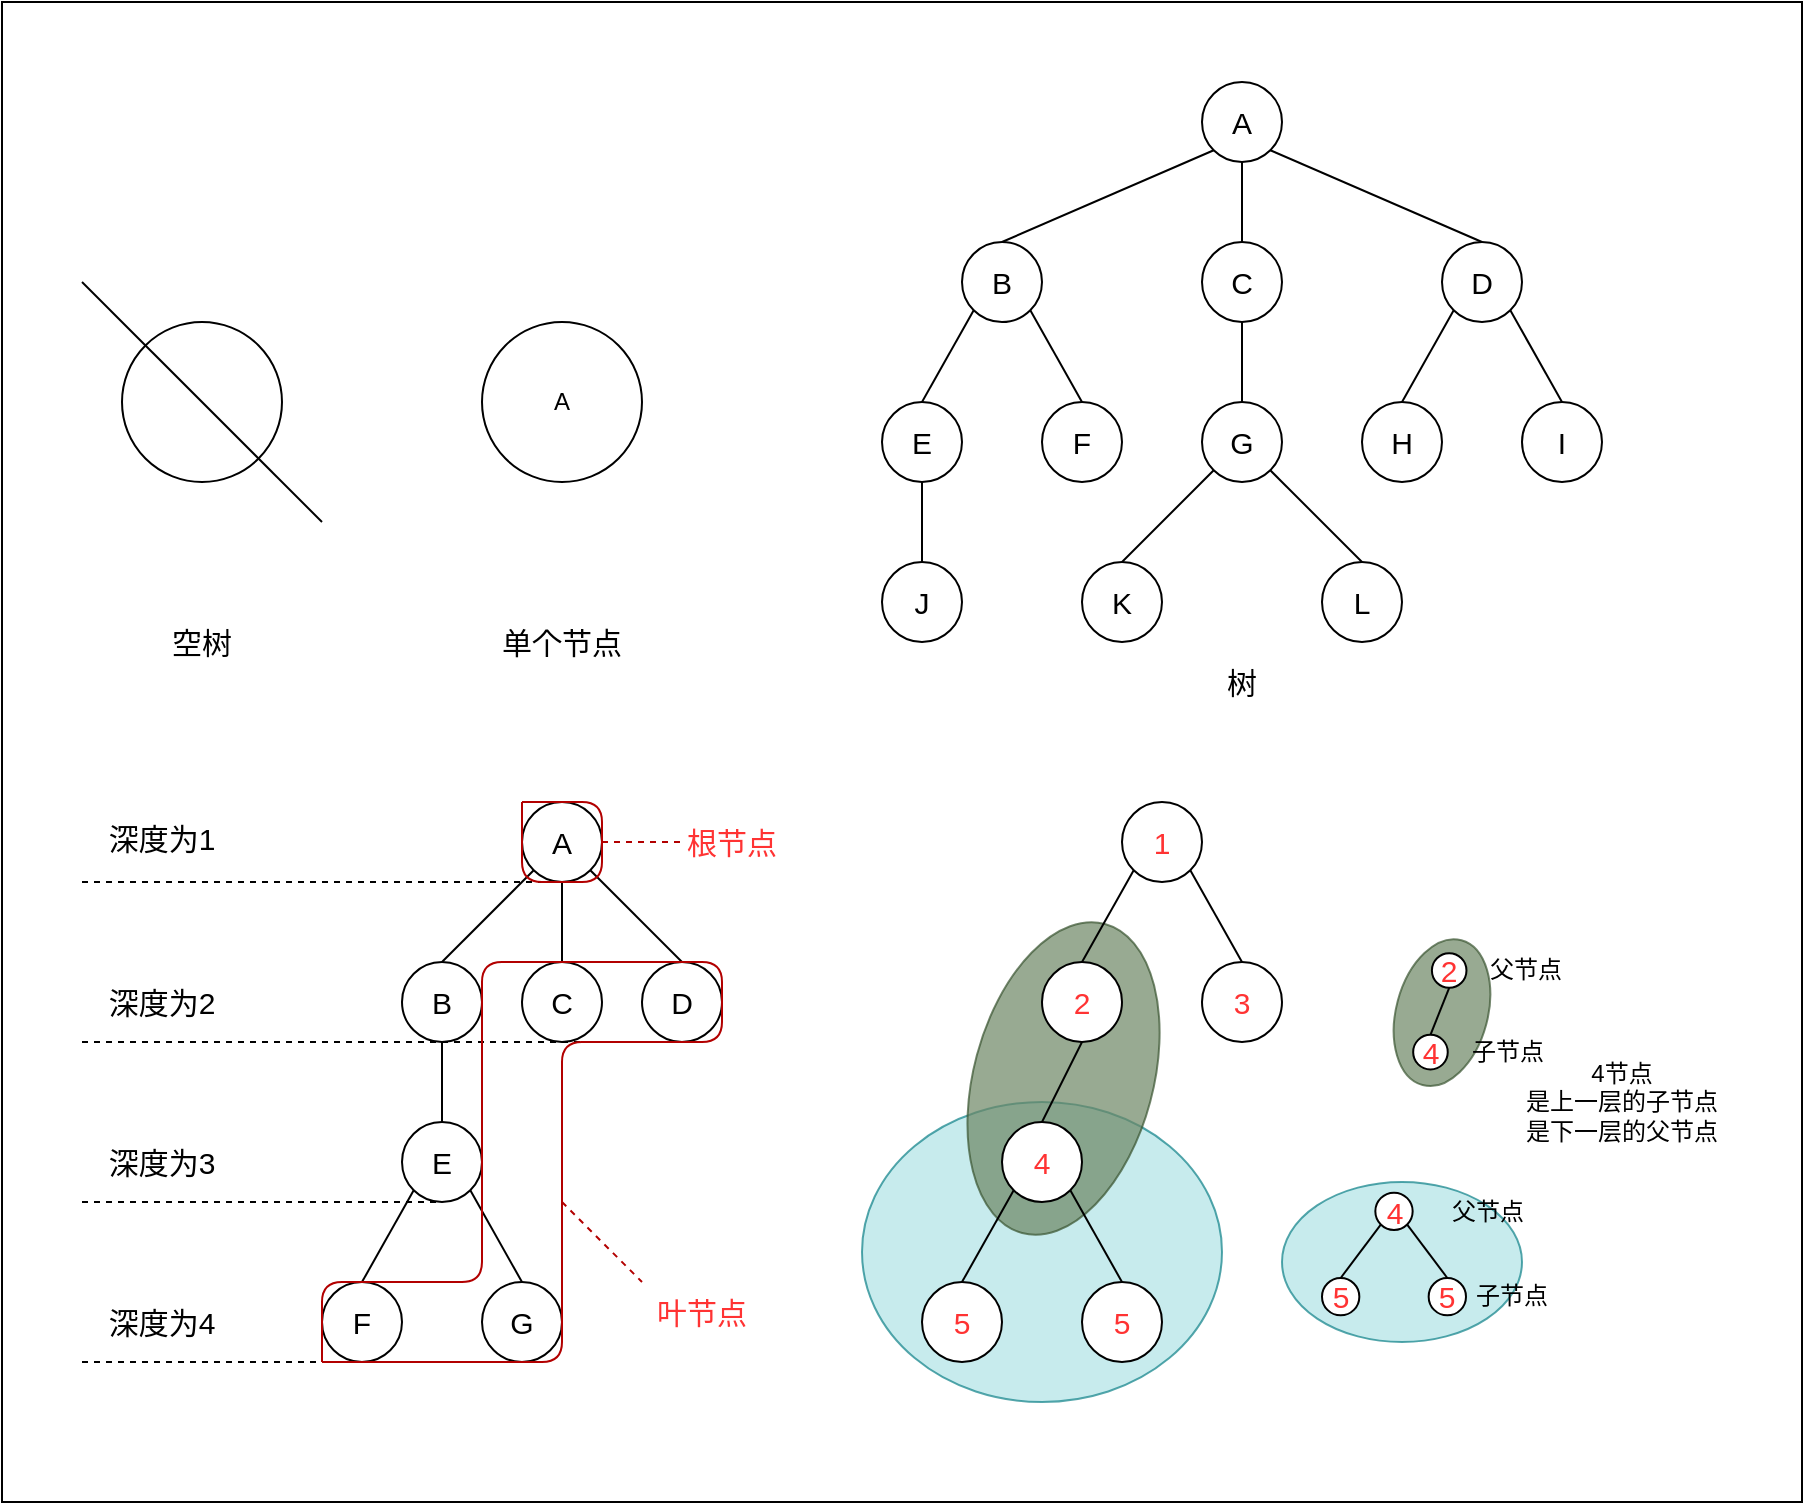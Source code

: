 <mxfile>
    <diagram id="ISzEL4dl3lE7deFC1Ko6" name="第 1 页">
        <mxGraphModel dx="806" dy="2473" grid="1" gridSize="10" guides="1" tooltips="1" connect="1" arrows="1" fold="1" page="1" pageScale="1" pageWidth="1169" pageHeight="827" math="0" shadow="0">
            <root>
                <mxCell id="0"/>
                <mxCell id="1" parent="0"/>
                <mxCell id="157" value="" style="rounded=0;whiteSpace=wrap;html=1;fillStyle=auto;fontSize=10;" parent="1" vertex="1">
                    <mxGeometry y="-840" width="900" height="750" as="geometry"/>
                </mxCell>
                <mxCell id="133" value="" style="ellipse;whiteSpace=wrap;html=1;fillStyle=auto;fontSize=15;fillColor=#b0e3e6;strokeColor=#0e8088;opacity=70;" parent="1" vertex="1">
                    <mxGeometry x="430" y="-290" width="180" height="150" as="geometry"/>
                </mxCell>
                <mxCell id="132" value="" style="ellipse;whiteSpace=wrap;html=1;fillStyle=auto;fontSize=15;fontColor=#ffffff;fillColor=#6d8764;strokeColor=#3A5431;rotation=-75;gradientColor=none;opacity=70;" parent="1" vertex="1">
                    <mxGeometry x="450.77" y="-346.64" width="160" height="89.75" as="geometry"/>
                </mxCell>
                <mxCell id="42" value="" style="ellipse" parent="1" vertex="1">
                    <mxGeometry x="60" y="-680" width="80" height="80" as="geometry"/>
                </mxCell>
                <mxCell id="43" value="" style="endArrow=none;html=1;" parent="1" edge="1">
                    <mxGeometry width="50" height="50" relative="1" as="geometry">
                        <mxPoint x="160" y="-580" as="sourcePoint"/>
                        <mxPoint x="40" y="-700" as="targetPoint"/>
                    </mxGeometry>
                </mxCell>
                <mxCell id="44" value="&lt;font style=&quot;font-size: 15px;&quot;&gt;空树&lt;/font&gt;" style="text;html=1;strokeColor=none;fillColor=none;align=center;verticalAlign=middle;whiteSpace=wrap;rounded=0;" parent="1" vertex="1">
                    <mxGeometry x="60" y="-540" width="80" height="40" as="geometry"/>
                </mxCell>
                <mxCell id="45" value="A" style="ellipse;whiteSpace=wrap;html=1;aspect=fixed;" parent="1" vertex="1">
                    <mxGeometry x="240" y="-680" width="80" height="80" as="geometry"/>
                </mxCell>
                <mxCell id="46" value="&lt;font style=&quot;font-size: 15px;&quot;&gt;单个节点&lt;/font&gt;" style="text;html=1;strokeColor=none;fillColor=none;align=center;verticalAlign=middle;whiteSpace=wrap;rounded=0;" parent="1" vertex="1">
                    <mxGeometry x="240" y="-540" width="80" height="40" as="geometry"/>
                </mxCell>
                <mxCell id="47" value="A" style="ellipse;whiteSpace=wrap;html=1;aspect=fixed;fontSize=15;" parent="1" vertex="1">
                    <mxGeometry x="600" y="-800" width="40" height="40" as="geometry"/>
                </mxCell>
                <mxCell id="48" value="B" style="ellipse;whiteSpace=wrap;html=1;aspect=fixed;fontSize=15;" parent="1" vertex="1">
                    <mxGeometry x="480" y="-720" width="40" height="40" as="geometry"/>
                </mxCell>
                <mxCell id="49" value="C" style="ellipse;whiteSpace=wrap;html=1;aspect=fixed;fontSize=15;" parent="1" vertex="1">
                    <mxGeometry x="600" y="-720" width="40" height="40" as="geometry"/>
                </mxCell>
                <mxCell id="50" value="D" style="ellipse;whiteSpace=wrap;html=1;aspect=fixed;fontSize=15;" parent="1" vertex="1">
                    <mxGeometry x="720" y="-720" width="40" height="40" as="geometry"/>
                </mxCell>
                <mxCell id="52" value="H" style="ellipse;whiteSpace=wrap;html=1;aspect=fixed;fontSize=15;" parent="1" vertex="1">
                    <mxGeometry x="680" y="-640" width="40" height="40" as="geometry"/>
                </mxCell>
                <mxCell id="53" value="I" style="ellipse;whiteSpace=wrap;html=1;aspect=fixed;fontSize=15;" parent="1" vertex="1">
                    <mxGeometry x="760" y="-640" width="40" height="40" as="geometry"/>
                </mxCell>
                <mxCell id="54" value="E" style="ellipse;whiteSpace=wrap;html=1;aspect=fixed;fontSize=15;" parent="1" vertex="1">
                    <mxGeometry x="440" y="-640" width="40" height="40" as="geometry"/>
                </mxCell>
                <mxCell id="55" value="F" style="ellipse;whiteSpace=wrap;html=1;aspect=fixed;fontSize=15;" parent="1" vertex="1">
                    <mxGeometry x="520" y="-640" width="40" height="40" as="geometry"/>
                </mxCell>
                <mxCell id="56" value="J" style="ellipse;whiteSpace=wrap;html=1;aspect=fixed;fontSize=15;" parent="1" vertex="1">
                    <mxGeometry x="440" y="-560" width="40" height="40" as="geometry"/>
                </mxCell>
                <mxCell id="57" value="" style="endArrow=none;html=1;fontSize=15;exitX=0.5;exitY=0;exitDx=0;exitDy=0;entryX=0;entryY=1;entryDx=0;entryDy=0;" parent="1" source="48" target="47" edge="1">
                    <mxGeometry width="50" height="50" relative="1" as="geometry">
                        <mxPoint x="550" y="-720" as="sourcePoint"/>
                        <mxPoint x="600" y="-770" as="targetPoint"/>
                    </mxGeometry>
                </mxCell>
                <mxCell id="58" value="" style="endArrow=none;html=1;fontSize=15;entryX=0.5;entryY=1;entryDx=0;entryDy=0;exitX=0.5;exitY=0;exitDx=0;exitDy=0;" parent="1" source="49" target="47" edge="1">
                    <mxGeometry width="50" height="50" relative="1" as="geometry">
                        <mxPoint x="590" y="-690" as="sourcePoint"/>
                        <mxPoint x="640" y="-740" as="targetPoint"/>
                    </mxGeometry>
                </mxCell>
                <mxCell id="59" value="" style="endArrow=none;html=1;fontSize=15;exitX=1;exitY=1;exitDx=0;exitDy=0;entryX=0.5;entryY=0;entryDx=0;entryDy=0;" parent="1" source="47" target="50" edge="1">
                    <mxGeometry width="50" height="50" relative="1" as="geometry">
                        <mxPoint x="770" y="-720" as="sourcePoint"/>
                        <mxPoint x="820" y="-770" as="targetPoint"/>
                    </mxGeometry>
                </mxCell>
                <mxCell id="60" value="" style="endArrow=none;html=1;fontSize=15;entryX=0;entryY=1;entryDx=0;entryDy=0;exitX=0.5;exitY=0;exitDx=0;exitDy=0;" parent="1" source="52" target="50" edge="1">
                    <mxGeometry width="50" height="50" relative="1" as="geometry">
                        <mxPoint x="650" y="-500" as="sourcePoint"/>
                        <mxPoint x="700" y="-550" as="targetPoint"/>
                    </mxGeometry>
                </mxCell>
                <mxCell id="61" value="" style="endArrow=none;html=1;fontSize=15;exitX=1;exitY=1;exitDx=0;exitDy=0;entryX=0.5;entryY=0;entryDx=0;entryDy=0;" parent="1" source="50" target="53" edge="1">
                    <mxGeometry width="50" height="50" relative="1" as="geometry">
                        <mxPoint x="900" y="-660" as="sourcePoint"/>
                        <mxPoint x="950" y="-710" as="targetPoint"/>
                    </mxGeometry>
                </mxCell>
                <mxCell id="63" value="" style="endArrow=none;html=1;fontSize=15;entryX=0;entryY=1;entryDx=0;entryDy=0;exitX=0.5;exitY=0;exitDx=0;exitDy=0;" parent="1" source="54" target="48" edge="1">
                    <mxGeometry width="50" height="50" relative="1" as="geometry">
                        <mxPoint x="450" y="-610" as="sourcePoint"/>
                        <mxPoint x="500" y="-660" as="targetPoint"/>
                    </mxGeometry>
                </mxCell>
                <mxCell id="64" value="" style="endArrow=none;html=1;fontSize=15;entryX=1;entryY=1;entryDx=0;entryDy=0;exitX=0.5;exitY=0;exitDx=0;exitDy=0;" parent="1" source="55" target="48" edge="1">
                    <mxGeometry width="50" height="50" relative="1" as="geometry">
                        <mxPoint x="590" y="-480" as="sourcePoint"/>
                        <mxPoint x="560" y="-680" as="targetPoint"/>
                    </mxGeometry>
                </mxCell>
                <mxCell id="65" value="" style="endArrow=none;html=1;fontSize=15;entryX=0.5;entryY=1;entryDx=0;entryDy=0;exitX=0.5;exitY=0;exitDx=0;exitDy=0;" parent="1" source="56" target="54" edge="1">
                    <mxGeometry width="50" height="50" relative="1" as="geometry">
                        <mxPoint x="540" y="-510" as="sourcePoint"/>
                        <mxPoint x="590" y="-560" as="targetPoint"/>
                    </mxGeometry>
                </mxCell>
                <mxCell id="66" value="K" style="ellipse;whiteSpace=wrap;html=1;aspect=fixed;fontSize=15;" parent="1" vertex="1">
                    <mxGeometry x="540" y="-560" width="40" height="40" as="geometry"/>
                </mxCell>
                <mxCell id="67" value="L" style="ellipse;whiteSpace=wrap;html=1;aspect=fixed;fontSize=15;" parent="1" vertex="1">
                    <mxGeometry x="660" y="-560" width="40" height="40" as="geometry"/>
                </mxCell>
                <mxCell id="68" value="" style="endArrow=none;html=1;fontSize=15;entryX=0;entryY=1;entryDx=0;entryDy=0;exitX=0.5;exitY=0;exitDx=0;exitDy=0;" parent="1" source="66" target="70" edge="1">
                    <mxGeometry width="50" height="50" relative="1" as="geometry">
                        <mxPoint x="560" y="-484.14" as="sourcePoint"/>
                        <mxPoint x="605.858" y="-599.998" as="targetPoint"/>
                    </mxGeometry>
                </mxCell>
                <mxCell id="69" value="" style="endArrow=none;html=1;fontSize=15;entryX=1;entryY=1;entryDx=0;entryDy=0;exitX=0.5;exitY=0;exitDx=0;exitDy=0;" parent="1" source="67" target="70" edge="1">
                    <mxGeometry width="50" height="50" relative="1" as="geometry">
                        <mxPoint x="660" y="-444.14" as="sourcePoint"/>
                        <mxPoint x="634.142" y="-599.998" as="targetPoint"/>
                    </mxGeometry>
                </mxCell>
                <mxCell id="70" value="G" style="ellipse;whiteSpace=wrap;html=1;aspect=fixed;fontSize=15;" parent="1" vertex="1">
                    <mxGeometry x="600" y="-640" width="40" height="40" as="geometry"/>
                </mxCell>
                <mxCell id="71" value="" style="endArrow=none;html=1;fontSize=15;entryX=0.5;entryY=1;entryDx=0;entryDy=0;exitX=0.5;exitY=0;exitDx=0;exitDy=0;" parent="1" source="70" target="49" edge="1">
                    <mxGeometry width="50" height="50" relative="1" as="geometry">
                        <mxPoint x="560" y="-620" as="sourcePoint"/>
                        <mxPoint x="610" y="-670" as="targetPoint"/>
                    </mxGeometry>
                </mxCell>
                <mxCell id="73" value="树" style="text;html=1;strokeColor=none;fillColor=none;align=center;verticalAlign=middle;whiteSpace=wrap;rounded=0;fontSize=15;" parent="1" vertex="1">
                    <mxGeometry x="580" y="-520" width="80" height="40" as="geometry"/>
                </mxCell>
                <mxCell id="74" value="A" style="ellipse;whiteSpace=wrap;html=1;aspect=fixed;fontSize=15;" parent="1" vertex="1">
                    <mxGeometry x="260" y="-440" width="40" height="40" as="geometry"/>
                </mxCell>
                <mxCell id="75" value="C" style="ellipse;whiteSpace=wrap;html=1;aspect=fixed;fontSize=15;" parent="1" vertex="1">
                    <mxGeometry x="260" y="-360" width="40" height="40" as="geometry"/>
                </mxCell>
                <mxCell id="76" value="D" style="ellipse;whiteSpace=wrap;html=1;aspect=fixed;fontSize=15;" parent="1" vertex="1">
                    <mxGeometry x="320" y="-360" width="40" height="40" as="geometry"/>
                </mxCell>
                <mxCell id="77" value="B" style="ellipse;whiteSpace=wrap;html=1;aspect=fixed;fontSize=15;" parent="1" vertex="1">
                    <mxGeometry x="200" y="-360" width="40" height="40" as="geometry"/>
                </mxCell>
                <mxCell id="78" value="" style="endArrow=none;html=1;fontSize=15;entryX=0.5;entryY=1;entryDx=0;entryDy=0;exitX=0.5;exitY=0;exitDx=0;exitDy=0;" parent="1" source="75" target="74" edge="1">
                    <mxGeometry width="50" height="50" relative="1" as="geometry">
                        <mxPoint x="160" y="-330" as="sourcePoint"/>
                        <mxPoint x="210" y="-380" as="targetPoint"/>
                    </mxGeometry>
                </mxCell>
                <mxCell id="79" value="" style="endArrow=none;html=1;fontSize=15;entryX=1;entryY=1;entryDx=0;entryDy=0;exitX=0.5;exitY=0;exitDx=0;exitDy=0;" parent="1" source="76" target="74" edge="1">
                    <mxGeometry width="50" height="50" relative="1" as="geometry">
                        <mxPoint x="290" y="-240" as="sourcePoint"/>
                        <mxPoint x="320" y="-400" as="targetPoint"/>
                    </mxGeometry>
                </mxCell>
                <mxCell id="80" value="" style="endArrow=none;html=1;fontSize=15;entryX=0;entryY=1;entryDx=0;entryDy=0;exitX=0.5;exitY=0;exitDx=0;exitDy=0;" parent="1" source="77" target="74" edge="1">
                    <mxGeometry width="50" height="50" relative="1" as="geometry">
                        <mxPoint x="170" y="-350" as="sourcePoint"/>
                        <mxPoint x="220" y="-400" as="targetPoint"/>
                    </mxGeometry>
                </mxCell>
                <mxCell id="81" value="E" style="ellipse;whiteSpace=wrap;html=1;aspect=fixed;fontSize=15;" parent="1" vertex="1">
                    <mxGeometry x="200" y="-280" width="40" height="40" as="geometry"/>
                </mxCell>
                <mxCell id="82" value="" style="endArrow=none;html=1;fontSize=15;entryX=0.5;entryY=1;entryDx=0;entryDy=0;" parent="1" source="81" target="77" edge="1">
                    <mxGeometry width="50" height="50" relative="1" as="geometry">
                        <mxPoint x="120" y="-210" as="sourcePoint"/>
                        <mxPoint x="170" y="-260" as="targetPoint"/>
                    </mxGeometry>
                </mxCell>
                <mxCell id="83" value="F" style="ellipse;whiteSpace=wrap;html=1;aspect=fixed;fontSize=15;" parent="1" vertex="1">
                    <mxGeometry x="160" y="-200" width="40" height="40" as="geometry"/>
                </mxCell>
                <mxCell id="84" value="G" style="ellipse;whiteSpace=wrap;html=1;aspect=fixed;fontSize=15;" parent="1" vertex="1">
                    <mxGeometry x="240" y="-200" width="40" height="40" as="geometry"/>
                </mxCell>
                <mxCell id="85" value="" style="endArrow=none;html=1;fontSize=15;entryX=0;entryY=1;entryDx=0;entryDy=0;exitX=0.5;exitY=0;exitDx=0;exitDy=0;" parent="1" source="83" target="81" edge="1">
                    <mxGeometry width="50" height="50" relative="1" as="geometry">
                        <mxPoint x="120" y="-180" as="sourcePoint"/>
                        <mxPoint x="170" y="-230" as="targetPoint"/>
                    </mxGeometry>
                </mxCell>
                <mxCell id="86" value="" style="endArrow=none;html=1;fontSize=15;entryX=1;entryY=1;entryDx=0;entryDy=0;exitX=0.5;exitY=0;exitDx=0;exitDy=0;" parent="1" source="84" target="81" edge="1">
                    <mxGeometry width="50" height="50" relative="1" as="geometry">
                        <mxPoint x="270" y="-160" as="sourcePoint"/>
                        <mxPoint x="320" y="-210" as="targetPoint"/>
                    </mxGeometry>
                </mxCell>
                <mxCell id="88" value="深度为1" style="text;html=1;strokeColor=none;fillColor=none;align=center;verticalAlign=middle;whiteSpace=wrap;rounded=0;fontSize=15;" parent="1" vertex="1">
                    <mxGeometry x="40" y="-440" width="80" height="35" as="geometry"/>
                </mxCell>
                <mxCell id="89" value="深度为2" style="text;html=1;strokeColor=none;fillColor=none;align=center;verticalAlign=middle;whiteSpace=wrap;rounded=0;fontSize=15;" parent="1" vertex="1">
                    <mxGeometry x="40" y="-360" width="80" height="40" as="geometry"/>
                </mxCell>
                <mxCell id="91" value="深度为3" style="text;html=1;strokeColor=none;fillColor=none;align=center;verticalAlign=middle;whiteSpace=wrap;rounded=0;fontSize=15;" parent="1" vertex="1">
                    <mxGeometry x="40" y="-280" width="80" height="40" as="geometry"/>
                </mxCell>
                <mxCell id="92" value="深度为4" style="text;html=1;strokeColor=none;fillColor=none;align=center;verticalAlign=middle;whiteSpace=wrap;rounded=0;fontSize=15;" parent="1" vertex="1">
                    <mxGeometry x="40" y="-200" width="80" height="40" as="geometry"/>
                </mxCell>
                <mxCell id="97" value="" style="endArrow=none;dashed=1;html=1;fontSize=15;entryX=0.5;entryY=1;entryDx=0;entryDy=0;" parent="1" target="74" edge="1">
                    <mxGeometry width="50" height="50" relative="1" as="geometry">
                        <mxPoint x="40" y="-400" as="sourcePoint"/>
                        <mxPoint x="90" y="-450" as="targetPoint"/>
                    </mxGeometry>
                </mxCell>
                <mxCell id="98" value="" style="endArrow=none;dashed=1;html=1;fontSize=15;entryX=0.5;entryY=1;entryDx=0;entryDy=0;" parent="1" target="76" edge="1">
                    <mxGeometry width="50" height="50" relative="1" as="geometry">
                        <mxPoint x="40" y="-320" as="sourcePoint"/>
                        <mxPoint x="90" y="-370" as="targetPoint"/>
                    </mxGeometry>
                </mxCell>
                <mxCell id="99" value="" style="endArrow=none;dashed=1;html=1;fontSize=15;entryX=0.5;entryY=1;entryDx=0;entryDy=0;" parent="1" target="81" edge="1">
                    <mxGeometry width="50" height="50" relative="1" as="geometry">
                        <mxPoint x="40" y="-240" as="sourcePoint"/>
                        <mxPoint x="90" y="-290" as="targetPoint"/>
                    </mxGeometry>
                </mxCell>
                <mxCell id="100" value="" style="endArrow=none;dashed=1;html=1;fontSize=15;entryX=0.5;entryY=1;entryDx=0;entryDy=0;exitX=0;exitY=1;exitDx=0;exitDy=0;" parent="1" source="92" target="84" edge="1">
                    <mxGeometry width="50" height="50" relative="1" as="geometry">
                        <mxPoint x="40" y="-150" as="sourcePoint"/>
                        <mxPoint x="90" y="-200" as="targetPoint"/>
                    </mxGeometry>
                </mxCell>
                <mxCell id="109" value="" style="endArrow=none;html=1;fontSize=15;fillColor=#e51400;strokeColor=#B20000;" parent="1" edge="1">
                    <mxGeometry width="50" height="50" relative="1" as="geometry">
                        <mxPoint x="160" y="-160" as="sourcePoint"/>
                        <mxPoint x="160" y="-160" as="targetPoint"/>
                        <Array as="points">
                            <mxPoint x="280" y="-160"/>
                            <mxPoint x="280" y="-240"/>
                            <mxPoint x="280" y="-280"/>
                            <mxPoint x="280" y="-320"/>
                            <mxPoint x="360" y="-320"/>
                            <mxPoint x="360" y="-360"/>
                            <mxPoint x="300" y="-360"/>
                            <mxPoint x="240" y="-360"/>
                            <mxPoint x="240" y="-300"/>
                            <mxPoint x="240" y="-200"/>
                            <mxPoint x="160" y="-200"/>
                        </Array>
                    </mxGeometry>
                </mxCell>
                <mxCell id="112" value="&lt;font color=&quot;#ff3333&quot;&gt;叶节点&lt;/font&gt;" style="text;html=1;strokeColor=none;fillColor=none;align=center;verticalAlign=middle;whiteSpace=wrap;rounded=0;fontSize=15;" parent="1" vertex="1">
                    <mxGeometry x="320" y="-200" width="60" height="30" as="geometry"/>
                </mxCell>
                <mxCell id="115" value="" style="endArrow=none;dashed=1;html=1;fontSize=15;fontColor=#FF3333;entryX=0;entryY=0;entryDx=0;entryDy=0;fillColor=#e51400;strokeColor=#B20000;" parent="1" target="112" edge="1">
                    <mxGeometry width="50" height="50" relative="1" as="geometry">
                        <mxPoint x="280" y="-240" as="sourcePoint"/>
                        <mxPoint x="330" y="-290" as="targetPoint"/>
                    </mxGeometry>
                </mxCell>
                <mxCell id="116" value="" style="endArrow=none;html=1;fontSize=15;fontColor=#FF3333;fillColor=#e51400;strokeColor=#B20000;" parent="1" edge="1">
                    <mxGeometry width="50" height="50" relative="1" as="geometry">
                        <mxPoint x="260" y="-440" as="sourcePoint"/>
                        <mxPoint x="260" y="-440" as="targetPoint"/>
                        <Array as="points">
                            <mxPoint x="300" y="-440"/>
                            <mxPoint x="300" y="-400"/>
                            <mxPoint x="260" y="-400"/>
                        </Array>
                    </mxGeometry>
                </mxCell>
                <mxCell id="117" value="根节点" style="text;html=1;strokeColor=none;fillColor=none;align=center;verticalAlign=middle;whiteSpace=wrap;rounded=0;fontSize=15;fontColor=#FF3333;" parent="1" vertex="1">
                    <mxGeometry x="340" y="-432.5" width="50" height="25" as="geometry"/>
                </mxCell>
                <mxCell id="118" value="" style="endArrow=none;dashed=1;html=1;fontSize=15;fontColor=#FF3333;entryX=0;entryY=0.5;entryDx=0;entryDy=0;fillColor=#e51400;strokeColor=#B20000;" parent="1" target="117" edge="1">
                    <mxGeometry width="50" height="50" relative="1" as="geometry">
                        <mxPoint x="300" y="-420" as="sourcePoint"/>
                        <mxPoint x="330" y="-470" as="targetPoint"/>
                    </mxGeometry>
                </mxCell>
                <mxCell id="121" value="1" style="ellipse;whiteSpace=wrap;html=1;aspect=fixed;fillStyle=auto;fontSize=15;fontColor=#FF3333;fillColor=default;" parent="1" vertex="1">
                    <mxGeometry x="560" y="-440" width="40" height="40" as="geometry"/>
                </mxCell>
                <mxCell id="122" value="2" style="ellipse;whiteSpace=wrap;html=1;aspect=fixed;fillStyle=auto;fontSize=15;fontColor=#FF3333;fillColor=default;" parent="1" vertex="1">
                    <mxGeometry x="520" y="-360" width="40" height="40" as="geometry"/>
                </mxCell>
                <mxCell id="123" value="3" style="ellipse;whiteSpace=wrap;html=1;aspect=fixed;fillStyle=auto;fontSize=15;fontColor=#FF3333;fillColor=default;" parent="1" vertex="1">
                    <mxGeometry x="600" y="-360" width="40" height="40" as="geometry"/>
                </mxCell>
                <mxCell id="124" value="4" style="ellipse;whiteSpace=wrap;html=1;aspect=fixed;fillStyle=auto;fontSize=15;fontColor=#FF3333;fillColor=default;" parent="1" vertex="1">
                    <mxGeometry x="500" y="-280" width="40" height="40" as="geometry"/>
                </mxCell>
                <mxCell id="125" value="5" style="ellipse;whiteSpace=wrap;html=1;aspect=fixed;fillStyle=auto;fontSize=15;fontColor=#FF3333;fillColor=default;" parent="1" vertex="1">
                    <mxGeometry x="460" y="-200" width="40" height="40" as="geometry"/>
                </mxCell>
                <mxCell id="126" value="5" style="ellipse;whiteSpace=wrap;html=1;aspect=fixed;fillStyle=auto;fontSize=15;fontColor=#FF3333;fillColor=default;" parent="1" vertex="1">
                    <mxGeometry x="540" y="-200" width="40" height="40" as="geometry"/>
                </mxCell>
                <mxCell id="127" value="" style="endArrow=none;html=1;fontSize=15;fontColor=#FF3333;entryX=0;entryY=1;entryDx=0;entryDy=0;exitX=0.5;exitY=0;exitDx=0;exitDy=0;" parent="1" source="122" target="121" edge="1">
                    <mxGeometry width="50" height="50" relative="1" as="geometry">
                        <mxPoint x="650" y="-230" as="sourcePoint"/>
                        <mxPoint x="700" y="-280" as="targetPoint"/>
                    </mxGeometry>
                </mxCell>
                <mxCell id="128" value="" style="endArrow=none;html=1;fontSize=15;fontColor=#FF3333;entryX=1;entryY=1;entryDx=0;entryDy=0;exitX=0.5;exitY=0;exitDx=0;exitDy=0;" parent="1" source="123" target="121" edge="1">
                    <mxGeometry width="50" height="50" relative="1" as="geometry">
                        <mxPoint x="660" y="-260" as="sourcePoint"/>
                        <mxPoint x="710" y="-310" as="targetPoint"/>
                    </mxGeometry>
                </mxCell>
                <mxCell id="129" value="" style="endArrow=none;html=1;fontSize=15;fontColor=#FF3333;entryX=0.5;entryY=1;entryDx=0;entryDy=0;exitX=0.5;exitY=0;exitDx=0;exitDy=0;" parent="1" source="124" target="122" edge="1">
                    <mxGeometry width="50" height="50" relative="1" as="geometry">
                        <mxPoint x="430" y="-240" as="sourcePoint"/>
                        <mxPoint x="480" y="-290" as="targetPoint"/>
                    </mxGeometry>
                </mxCell>
                <mxCell id="130" value="" style="endArrow=none;html=1;fontSize=15;fontColor=#FF3333;entryX=0;entryY=1;entryDx=0;entryDy=0;exitX=0.5;exitY=0;exitDx=0;exitDy=0;" parent="1" source="125" target="124" edge="1">
                    <mxGeometry width="50" height="50" relative="1" as="geometry">
                        <mxPoint x="440" y="-220" as="sourcePoint"/>
                        <mxPoint x="490" y="-270" as="targetPoint"/>
                    </mxGeometry>
                </mxCell>
                <mxCell id="131" value="" style="endArrow=none;html=1;fontSize=15;fontColor=#FF3333;entryX=1;entryY=1;entryDx=0;entryDy=0;exitX=0.5;exitY=0;exitDx=0;exitDy=0;" parent="1" source="126" target="124" edge="1">
                    <mxGeometry width="50" height="50" relative="1" as="geometry">
                        <mxPoint x="600" y="-170" as="sourcePoint"/>
                        <mxPoint x="650" y="-220" as="targetPoint"/>
                    </mxGeometry>
                </mxCell>
                <mxCell id="143" value="" style="group" parent="1" vertex="1" connectable="0">
                    <mxGeometry x="640" y="-250" width="145" height="80" as="geometry"/>
                </mxCell>
                <mxCell id="134" value="" style="ellipse;whiteSpace=wrap;html=1;fillStyle=auto;fontSize=15;fillColor=#b0e3e6;strokeColor=#0e8088;opacity=70;" parent="143" vertex="1">
                    <mxGeometry width="120" height="80" as="geometry"/>
                </mxCell>
                <mxCell id="137" value="4" style="ellipse;whiteSpace=wrap;html=1;aspect=fixed;fillStyle=auto;fontSize=15;fontColor=#FF3333;fillColor=default;" parent="143" vertex="1">
                    <mxGeometry x="46.667" y="5.333" width="18.667" height="18.667" as="geometry"/>
                </mxCell>
                <mxCell id="138" value="5" style="ellipse;whiteSpace=wrap;html=1;aspect=fixed;fillStyle=auto;fontSize=15;fontColor=#FF3333;fillColor=default;" parent="143" vertex="1">
                    <mxGeometry x="20.0" y="48" width="18.667" height="18.667" as="geometry"/>
                </mxCell>
                <mxCell id="139" value="5" style="ellipse;whiteSpace=wrap;html=1;aspect=fixed;fillStyle=auto;fontSize=15;fontColor=#FF3333;fillColor=default;" parent="143" vertex="1">
                    <mxGeometry x="73.333" y="48" width="18.667" height="18.667" as="geometry"/>
                </mxCell>
                <mxCell id="141" value="" style="endArrow=none;html=1;fontSize=15;fontColor=#FF3333;entryX=0;entryY=1;entryDx=0;entryDy=0;exitX=0.5;exitY=0;exitDx=0;exitDy=0;" parent="143" source="138" target="137" edge="1">
                    <mxGeometry width="50" height="50" relative="1" as="geometry">
                        <mxPoint x="6.667" y="37.333" as="sourcePoint"/>
                        <mxPoint x="40.0" y="10.667" as="targetPoint"/>
                    </mxGeometry>
                </mxCell>
                <mxCell id="142" value="" style="endArrow=none;html=1;fontSize=15;fontColor=#FF3333;entryX=1;entryY=1;entryDx=0;entryDy=0;exitX=0.5;exitY=0;exitDx=0;exitDy=0;" parent="143" source="139" target="137" edge="1">
                    <mxGeometry width="50" height="50" relative="1" as="geometry">
                        <mxPoint x="113.333" y="64" as="sourcePoint"/>
                        <mxPoint x="146.667" y="37.333" as="targetPoint"/>
                    </mxGeometry>
                </mxCell>
                <mxCell id="160" value="父节点" style="text;html=1;strokeColor=none;fillColor=none;align=center;verticalAlign=middle;whiteSpace=wrap;rounded=0;" vertex="1" parent="143">
                    <mxGeometry x="73.33" y="-0.33" width="60" height="30" as="geometry"/>
                </mxCell>
                <mxCell id="161" value="子节点" style="text;html=1;strokeColor=none;fillColor=none;align=center;verticalAlign=middle;whiteSpace=wrap;rounded=0;" vertex="1" parent="143">
                    <mxGeometry x="85" y="42" width="60" height="30" as="geometry"/>
                </mxCell>
                <mxCell id="151" value="" style="group" parent="1" vertex="1" connectable="0">
                    <mxGeometry x="690" y="-380" width="110" height="90.65" as="geometry"/>
                </mxCell>
                <mxCell id="147" value="" style="ellipse;whiteSpace=wrap;html=1;fillStyle=auto;fontSize=15;fontColor=#ffffff;fillColor=#6d8764;strokeColor=#3A5431;rotation=-75;gradientColor=none;opacity=70;" parent="151" vertex="1">
                    <mxGeometry x="-7.47" y="22.443" width="74.94" height="45.764" as="geometry"/>
                </mxCell>
                <mxCell id="148" value="2" style="ellipse;whiteSpace=wrap;html=1;aspect=fixed;fillStyle=auto;fontSize=15;fontColor=#FF3333;fillColor=default;" parent="151" vertex="1">
                    <mxGeometry x="24.956" y="15.631" width="17.28" height="17.28" as="geometry"/>
                </mxCell>
                <mxCell id="149" value="4" style="ellipse;whiteSpace=wrap;html=1;aspect=fixed;fillStyle=auto;fontSize=15;fontColor=#FF3333;fillColor=default;" parent="151" vertex="1">
                    <mxGeometry x="15.588" y="56.423" width="17.28" height="17.28" as="geometry"/>
                </mxCell>
                <mxCell id="150" value="" style="endArrow=none;html=1;fontSize=15;fontColor=#FF3333;entryX=0.5;entryY=1;entryDx=0;entryDy=0;exitX=0.5;exitY=0;exitDx=0;exitDy=0;" parent="151" source="149" target="148" edge="1">
                    <mxGeometry width="50" height="50" relative="1" as="geometry">
                        <mxPoint x="-17.198" y="76.819" as="sourcePoint"/>
                        <mxPoint x="6.221" y="51.324" as="targetPoint"/>
                    </mxGeometry>
                </mxCell>
                <mxCell id="158" value="父节点" style="text;html=1;strokeColor=none;fillColor=none;align=center;verticalAlign=middle;whiteSpace=wrap;rounded=0;" vertex="1" parent="151">
                    <mxGeometry x="42.24" y="9.27" width="60" height="30" as="geometry"/>
                </mxCell>
                <mxCell id="159" value="子节点" style="text;html=1;strokeColor=none;fillColor=none;align=center;verticalAlign=middle;whiteSpace=wrap;rounded=0;" vertex="1" parent="151">
                    <mxGeometry x="32.87" y="50.06" width="60" height="30" as="geometry"/>
                </mxCell>
                <mxCell id="163" value="4节点&lt;br&gt;是上一层的子节点&lt;br&gt;是下一层的父节点" style="text;html=1;strokeColor=none;fillColor=none;align=center;verticalAlign=middle;whiteSpace=wrap;rounded=0;" vertex="1" parent="1">
                    <mxGeometry x="750" y="-320" width="120" height="60" as="geometry"/>
                </mxCell>
            </root>
        </mxGraphModel>
    </diagram>
</mxfile>